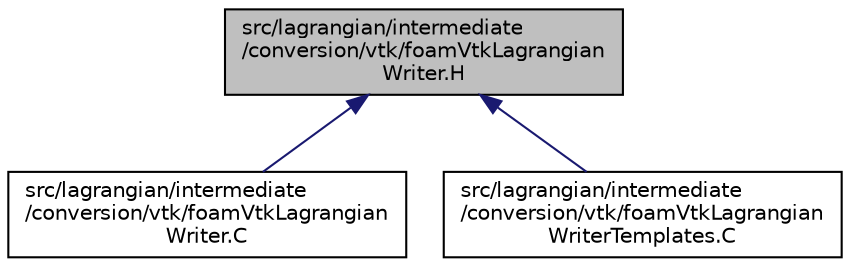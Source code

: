 digraph "src/lagrangian/intermediate/conversion/vtk/foamVtkLagrangianWriter.H"
{
  bgcolor="transparent";
  edge [fontname="Helvetica",fontsize="10",labelfontname="Helvetica",labelfontsize="10"];
  node [fontname="Helvetica",fontsize="10",shape=record];
  Node1 [label="src/lagrangian/intermediate\l/conversion/vtk/foamVtkLagrangian\lWriter.H",height=0.2,width=0.4,color="black", fillcolor="grey75", style="filled" fontcolor="black"];
  Node1 -> Node2 [dir="back",color="midnightblue",fontsize="10",style="solid",fontname="Helvetica"];
  Node2 [label="src/lagrangian/intermediate\l/conversion/vtk/foamVtkLagrangian\lWriter.C",height=0.2,width=0.4,color="black",URL="$foamVtkLagrangianWriter_8C.html"];
  Node1 -> Node3 [dir="back",color="midnightblue",fontsize="10",style="solid",fontname="Helvetica"];
  Node3 [label="src/lagrangian/intermediate\l/conversion/vtk/foamVtkLagrangian\lWriterTemplates.C",height=0.2,width=0.4,color="black",URL="$foamVtkLagrangianWriterTemplates_8C.html"];
}
